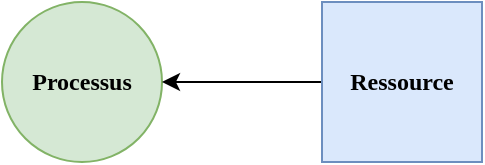 <mxfile version="14.4.3" type="device"><diagram id="U4QGhb9N2xuxU6Sv7WeN" name="Page-1"><mxGraphModel dx="946" dy="587" grid="1" gridSize="10" guides="1" tooltips="1" connect="1" arrows="1" fold="1" page="1" pageScale="1" pageWidth="827" pageHeight="1169" math="0" shadow="0"><root><mxCell id="0"/><mxCell id="1" parent="0"/><mxCell id="inH9QY8KBqgrVtEV5jTE-1" value="Processus" style="ellipse;whiteSpace=wrap;html=1;aspect=fixed;fillColor=#d5e8d4;strokeColor=#82b366;fontFamily=Fira Sans;fontStyle=1" parent="1" vertex="1"><mxGeometry x="200" y="120" width="80" height="80" as="geometry"/></mxCell><mxCell id="inH9QY8KBqgrVtEV5jTE-7" style="edgeStyle=orthogonalEdgeStyle;rounded=0;orthogonalLoop=1;jettySize=auto;html=1;fontFamily=Fira Sans;" parent="1" source="inH9QY8KBqgrVtEV5jTE-3" target="inH9QY8KBqgrVtEV5jTE-1" edge="1"><mxGeometry relative="1" as="geometry"/></mxCell><mxCell id="inH9QY8KBqgrVtEV5jTE-3" value="Ressource" style="whiteSpace=wrap;html=1;aspect=fixed;fillColor=#dae8fc;strokeColor=#6c8ebf;fontFamily=Fira Sans;fontStyle=1" parent="1" vertex="1"><mxGeometry x="360" y="120" width="80" height="80" as="geometry"/></mxCell></root></mxGraphModel></diagram></mxfile>
